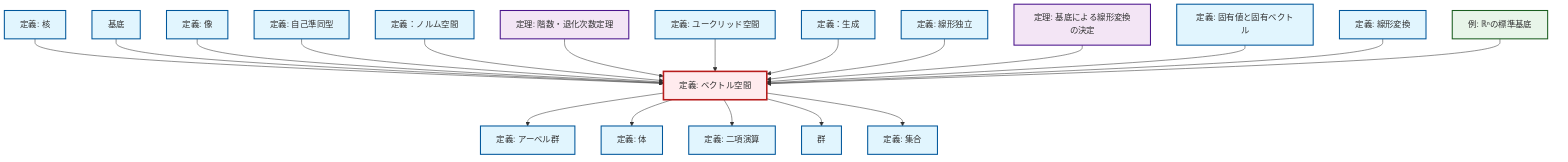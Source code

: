 graph TD
    classDef definition fill:#e1f5fe,stroke:#01579b,stroke-width:2px
    classDef theorem fill:#f3e5f5,stroke:#4a148c,stroke-width:2px
    classDef axiom fill:#fff3e0,stroke:#e65100,stroke-width:2px
    classDef example fill:#e8f5e9,stroke:#1b5e20,stroke-width:2px
    classDef current fill:#ffebee,stroke:#b71c1c,stroke-width:3px
    def-binary-operation["定義: 二項演算"]:::definition
    def-span["定義：生成"]:::definition
    def-set["定義: 集合"]:::definition
    def-eigenvalue-eigenvector["定義: 固有値と固有ベクトル"]:::definition
    def-field["定義: 体"]:::definition
    def-basis["基底"]:::definition
    def-normed-vector-space["定義：ノルム空間"]:::definition
    def-image["定義: 像"]:::definition
    def-abelian-group["定義: アーベル群"]:::definition
    ex-standard-basis-rn["例: ℝⁿの標準基底"]:::example
    thm-linear-transformation-basis["定理: 基底による線形変換の決定"]:::theorem
    def-kernel["定義: 核"]:::definition
    def-group["群"]:::definition
    def-endomorphism["定義: 自己準同型"]:::definition
    def-linear-independence["定義: 線形独立"]:::definition
    def-euclidean-space["定義: ユークリッド空間"]:::definition
    def-vector-space["定義: ベクトル空間"]:::definition
    thm-rank-nullity["定理: 階数・退化次数定理"]:::theorem
    def-linear-transformation["定義: 線形変換"]:::definition
    def-vector-space --> def-abelian-group
    def-kernel --> def-vector-space
    def-basis --> def-vector-space
    def-image --> def-vector-space
    def-vector-space --> def-field
    def-endomorphism --> def-vector-space
    def-normed-vector-space --> def-vector-space
    thm-rank-nullity --> def-vector-space
    def-euclidean-space --> def-vector-space
    def-vector-space --> def-binary-operation
    def-span --> def-vector-space
    def-linear-independence --> def-vector-space
    def-vector-space --> def-group
    thm-linear-transformation-basis --> def-vector-space
    def-eigenvalue-eigenvector --> def-vector-space
    def-vector-space --> def-set
    def-linear-transformation --> def-vector-space
    ex-standard-basis-rn --> def-vector-space
    class def-vector-space current